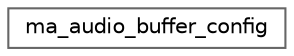 digraph "Graphical Class Hierarchy"
{
 // LATEX_PDF_SIZE
  bgcolor="transparent";
  edge [fontname=Helvetica,fontsize=10,labelfontname=Helvetica,labelfontsize=10];
  node [fontname=Helvetica,fontsize=10,shape=box,height=0.2,width=0.4];
  rankdir="LR";
  Node0 [id="Node000000",label="ma_audio_buffer_config",height=0.2,width=0.4,color="grey40", fillcolor="white", style="filled",URL="$structma__audio__buffer__config.html",tooltip=" "];
}
